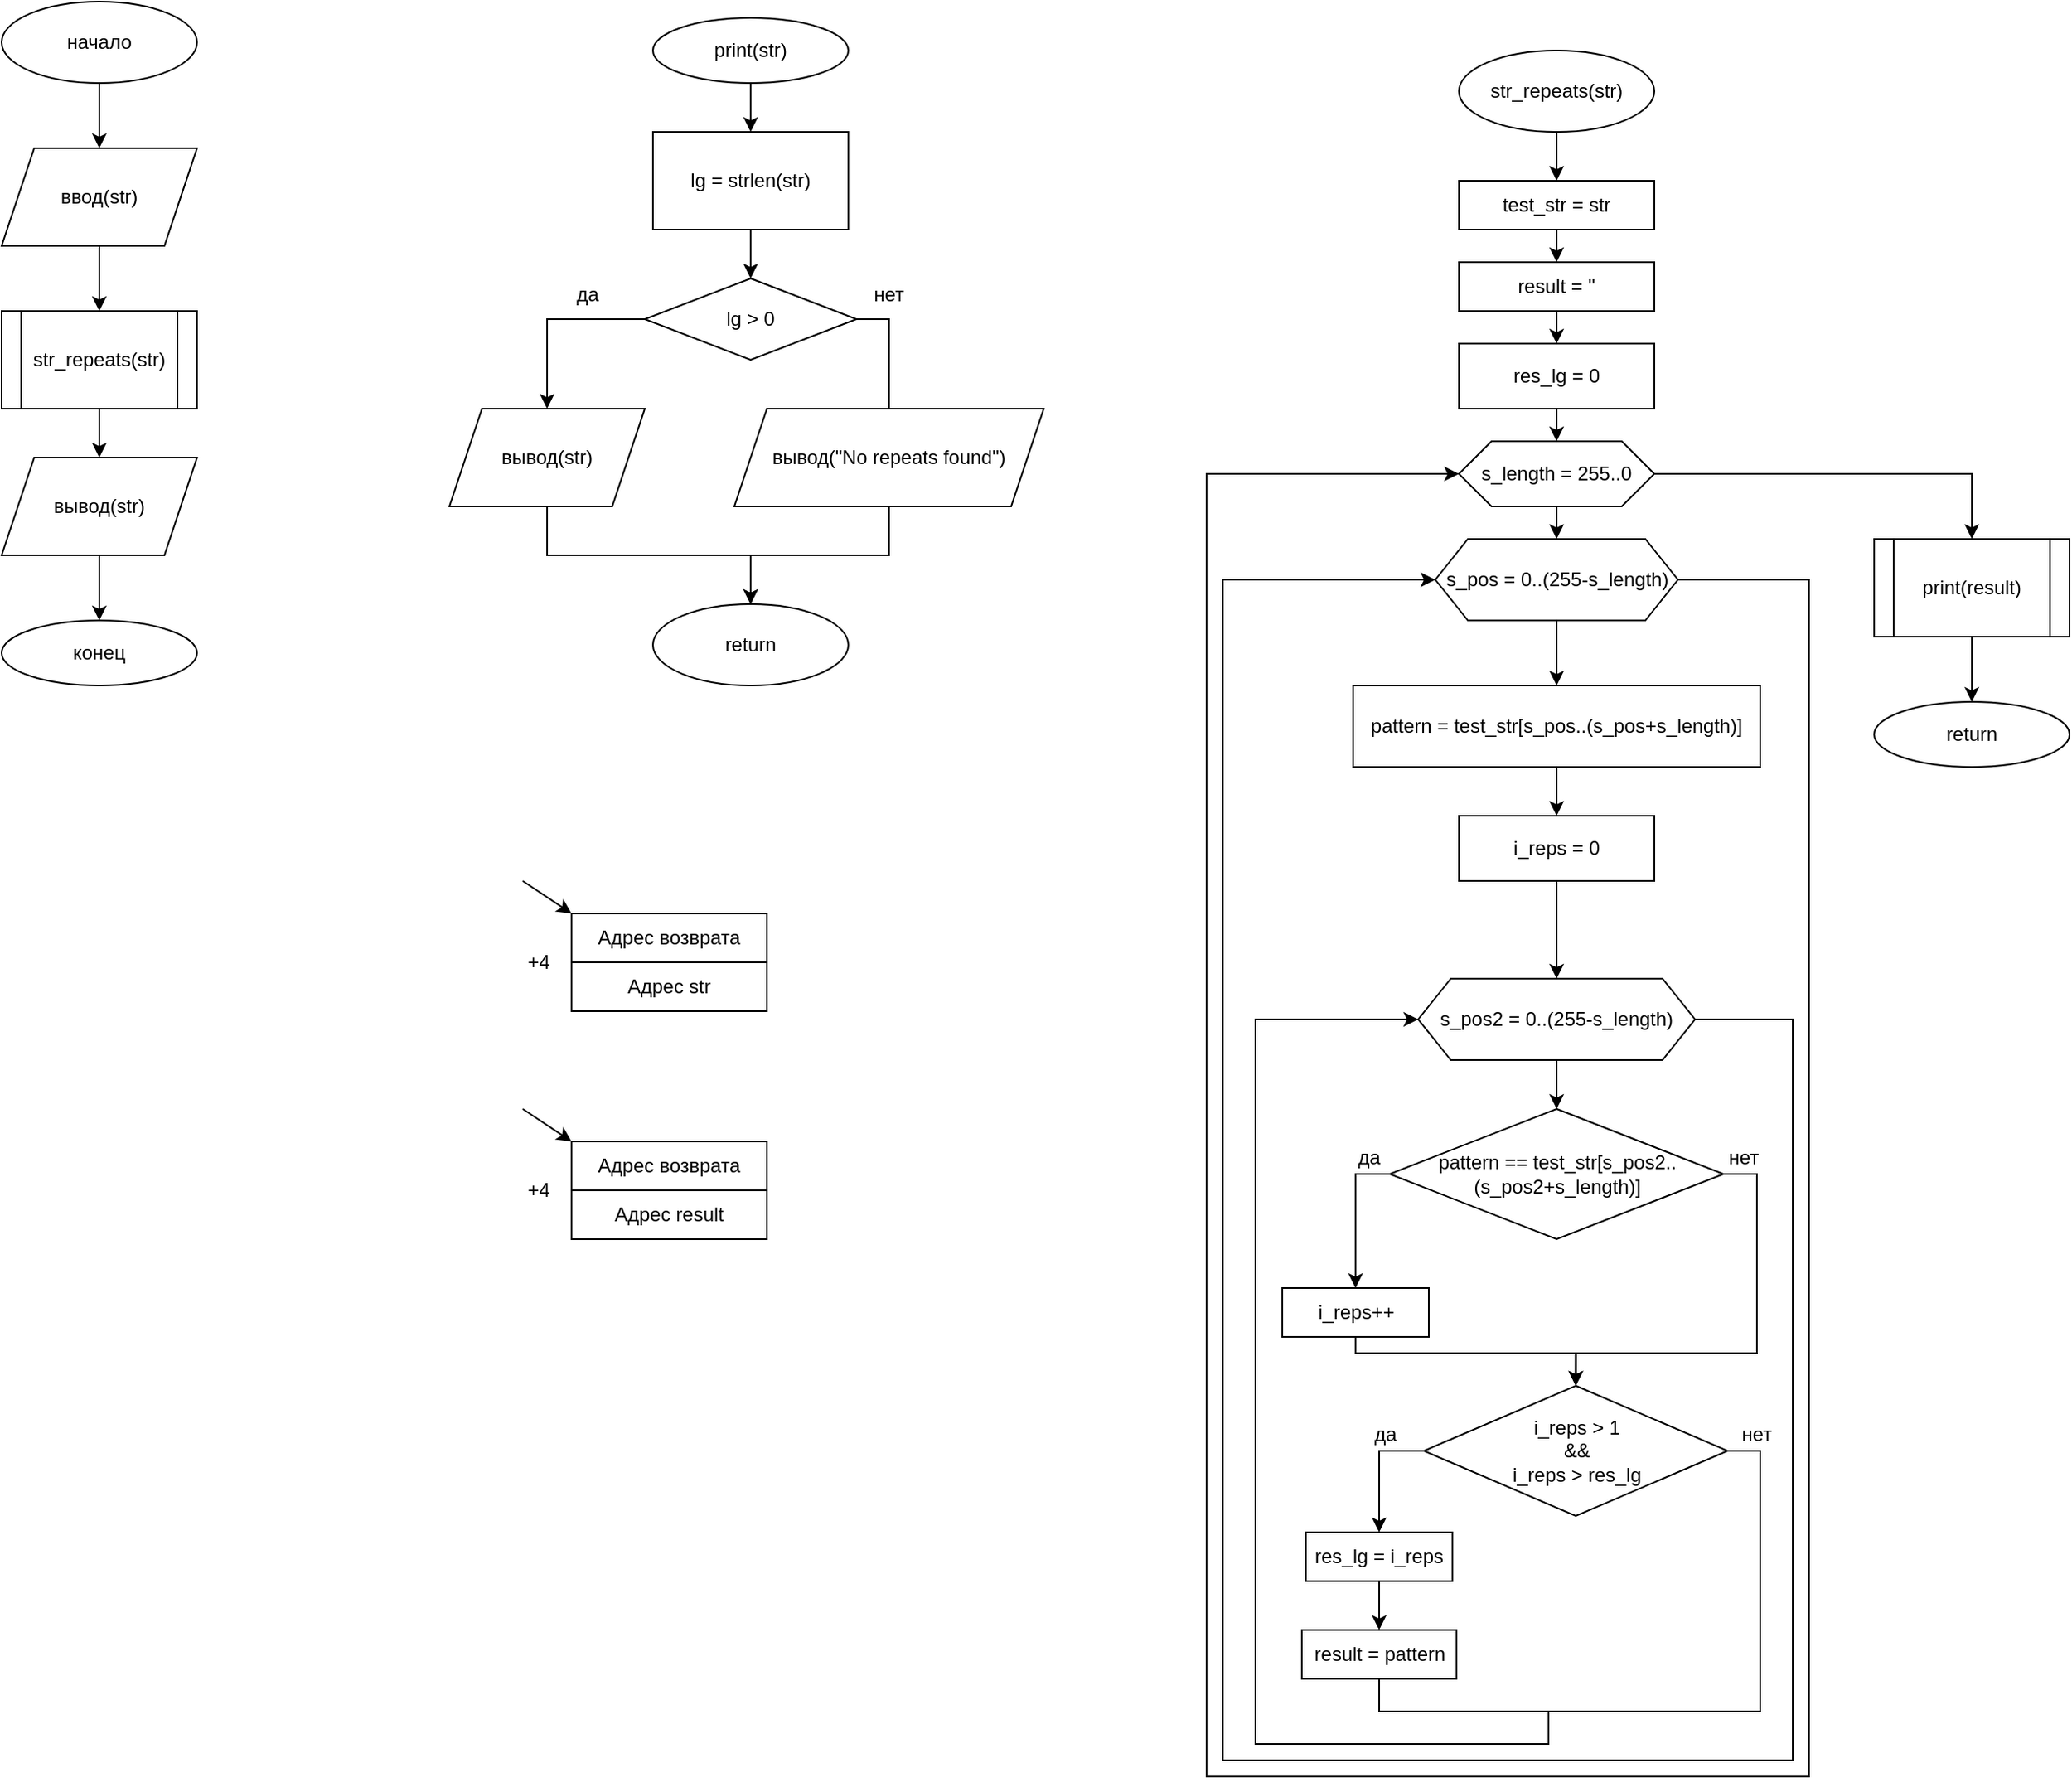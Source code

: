 <mxfile version="13.9.9" type="device"><diagram id="LLYomPkeffjXpyEoVkNJ" name="Страница 1"><mxGraphModel dx="1086" dy="806" grid="1" gridSize="10" guides="1" tooltips="1" connect="1" arrows="1" fold="1" page="1" pageScale="1" pageWidth="827" pageHeight="1169" math="0" shadow="0"><root><mxCell id="0"/><mxCell id="1" parent="0"/><mxCell id="4hkCR8RQhVA53yh1MCOe-7" style="edgeStyle=orthogonalEdgeStyle;rounded=0;orthogonalLoop=1;jettySize=auto;html=1;exitX=0.5;exitY=1;exitDx=0;exitDy=0;entryX=0.5;entryY=0;entryDx=0;entryDy=0;" parent="1" source="4hkCR8RQhVA53yh1MCOe-2" target="4hkCR8RQhVA53yh1MCOe-3" edge="1"><mxGeometry relative="1" as="geometry"/></mxCell><mxCell id="4hkCR8RQhVA53yh1MCOe-2" value="начало" style="ellipse;whiteSpace=wrap;html=1;" parent="1" vertex="1"><mxGeometry x="350" y="70" width="120" height="50" as="geometry"/></mxCell><mxCell id="4hkCR8RQhVA53yh1MCOe-8" style="edgeStyle=orthogonalEdgeStyle;rounded=0;orthogonalLoop=1;jettySize=auto;html=1;exitX=0.5;exitY=1;exitDx=0;exitDy=0;entryX=0.5;entryY=0;entryDx=0;entryDy=0;" parent="1" source="4hkCR8RQhVA53yh1MCOe-3" target="4hkCR8RQhVA53yh1MCOe-4" edge="1"><mxGeometry relative="1" as="geometry"><mxPoint x="250" y="290" as="targetPoint"/></mxGeometry></mxCell><mxCell id="4hkCR8RQhVA53yh1MCOe-3" value="ввод(str)" style="shape=parallelogram;perimeter=parallelogramPerimeter;whiteSpace=wrap;html=1;fixedSize=1;" parent="1" vertex="1"><mxGeometry x="350" y="160" width="120" height="60" as="geometry"/></mxCell><mxCell id="4hkCR8RQhVA53yh1MCOe-9" style="edgeStyle=orthogonalEdgeStyle;rounded=0;orthogonalLoop=1;jettySize=auto;html=1;exitX=0.5;exitY=1;exitDx=0;exitDy=0;entryX=0.5;entryY=0;entryDx=0;entryDy=0;" parent="1" source="4hkCR8RQhVA53yh1MCOe-4" target="4hkCR8RQhVA53yh1MCOe-5" edge="1"><mxGeometry relative="1" as="geometry"/></mxCell><mxCell id="4hkCR8RQhVA53yh1MCOe-4" value="str_repeats(str)" style="shape=process;whiteSpace=wrap;html=1;backgroundOutline=1;" parent="1" vertex="1"><mxGeometry x="350" y="260" width="120" height="60" as="geometry"/></mxCell><mxCell id="4hkCR8RQhVA53yh1MCOe-10" style="edgeStyle=orthogonalEdgeStyle;rounded=0;orthogonalLoop=1;jettySize=auto;html=1;exitX=0.5;exitY=1;exitDx=0;exitDy=0;entryX=0.5;entryY=0;entryDx=0;entryDy=0;" parent="1" source="4hkCR8RQhVA53yh1MCOe-5" target="4hkCR8RQhVA53yh1MCOe-6" edge="1"><mxGeometry relative="1" as="geometry"/></mxCell><mxCell id="4hkCR8RQhVA53yh1MCOe-5" value="вывод(str)" style="shape=parallelogram;perimeter=parallelogramPerimeter;whiteSpace=wrap;html=1;fixedSize=1;" parent="1" vertex="1"><mxGeometry x="350" y="350" width="120" height="60" as="geometry"/></mxCell><mxCell id="4hkCR8RQhVA53yh1MCOe-6" value="конец" style="ellipse;whiteSpace=wrap;html=1;" parent="1" vertex="1"><mxGeometry x="350" y="450" width="120" height="40" as="geometry"/></mxCell><mxCell id="4hkCR8RQhVA53yh1MCOe-24" style="edgeStyle=orthogonalEdgeStyle;rounded=0;orthogonalLoop=1;jettySize=auto;html=1;exitX=0.5;exitY=1;exitDx=0;exitDy=0;entryX=0.5;entryY=0;entryDx=0;entryDy=0;endArrow=classic;endFill=1;" parent="1" source="4hkCR8RQhVA53yh1MCOe-11" target="4hkCR8RQhVA53yh1MCOe-12" edge="1"><mxGeometry relative="1" as="geometry"/></mxCell><mxCell id="4hkCR8RQhVA53yh1MCOe-11" value="print(str)" style="ellipse;whiteSpace=wrap;html=1;" parent="1" vertex="1"><mxGeometry x="750" y="80" width="120" height="40" as="geometry"/></mxCell><mxCell id="4hkCR8RQhVA53yh1MCOe-23" style="edgeStyle=orthogonalEdgeStyle;rounded=0;orthogonalLoop=1;jettySize=auto;html=1;exitX=0.5;exitY=1;exitDx=0;exitDy=0;entryX=0.5;entryY=0;entryDx=0;entryDy=0;endArrow=classic;endFill=1;" parent="1" source="4hkCR8RQhVA53yh1MCOe-12" target="4hkCR8RQhVA53yh1MCOe-13" edge="1"><mxGeometry relative="1" as="geometry"/></mxCell><mxCell id="4hkCR8RQhVA53yh1MCOe-12" value="lg = strlen(str)" style="rounded=0;whiteSpace=wrap;html=1;" parent="1" vertex="1"><mxGeometry x="750" y="150" width="120" height="60" as="geometry"/></mxCell><mxCell id="4hkCR8RQhVA53yh1MCOe-21" style="edgeStyle=orthogonalEdgeStyle;rounded=0;orthogonalLoop=1;jettySize=auto;html=1;exitX=0;exitY=0.5;exitDx=0;exitDy=0;entryX=0.5;entryY=0;entryDx=0;entryDy=0;" parent="1" source="4hkCR8RQhVA53yh1MCOe-13" target="4hkCR8RQhVA53yh1MCOe-16" edge="1"><mxGeometry relative="1" as="geometry"/></mxCell><mxCell id="4hkCR8RQhVA53yh1MCOe-22" style="edgeStyle=orthogonalEdgeStyle;rounded=0;orthogonalLoop=1;jettySize=auto;html=1;exitX=1;exitY=0.5;exitDx=0;exitDy=0;entryX=0.5;entryY=0;entryDx=0;entryDy=0;endArrow=none;endFill=0;" parent="1" source="4hkCR8RQhVA53yh1MCOe-13" target="4hkCR8RQhVA53yh1MCOe-17" edge="1"><mxGeometry relative="1" as="geometry"/></mxCell><mxCell id="4hkCR8RQhVA53yh1MCOe-13" value="lg &amp;gt; 0" style="rhombus;whiteSpace=wrap;html=1;" parent="1" vertex="1"><mxGeometry x="745" y="240" width="130" height="50" as="geometry"/></mxCell><mxCell id="4hkCR8RQhVA53yh1MCOe-19" style="edgeStyle=orthogonalEdgeStyle;rounded=0;orthogonalLoop=1;jettySize=auto;html=1;exitX=0.5;exitY=1;exitDx=0;exitDy=0;entryX=0.5;entryY=0;entryDx=0;entryDy=0;" parent="1" source="4hkCR8RQhVA53yh1MCOe-16" target="4hkCR8RQhVA53yh1MCOe-18" edge="1"><mxGeometry relative="1" as="geometry"/></mxCell><mxCell id="4hkCR8RQhVA53yh1MCOe-16" value="вывод(str)" style="shape=parallelogram;perimeter=parallelogramPerimeter;whiteSpace=wrap;html=1;fixedSize=1;" parent="1" vertex="1"><mxGeometry x="625" y="320" width="120" height="60" as="geometry"/></mxCell><mxCell id="4hkCR8RQhVA53yh1MCOe-20" style="edgeStyle=orthogonalEdgeStyle;rounded=0;orthogonalLoop=1;jettySize=auto;html=1;exitX=0.5;exitY=1;exitDx=0;exitDy=0;entryX=0.5;entryY=0;entryDx=0;entryDy=0;" parent="1" source="4hkCR8RQhVA53yh1MCOe-17" target="4hkCR8RQhVA53yh1MCOe-18" edge="1"><mxGeometry relative="1" as="geometry"/></mxCell><mxCell id="4hkCR8RQhVA53yh1MCOe-17" value="вывод(&quot;No repeats found&quot;)" style="shape=parallelogram;perimeter=parallelogramPerimeter;whiteSpace=wrap;html=1;fixedSize=1;" parent="1" vertex="1"><mxGeometry x="800" y="320" width="190" height="60" as="geometry"/></mxCell><mxCell id="4hkCR8RQhVA53yh1MCOe-18" value="return" style="ellipse;whiteSpace=wrap;html=1;" parent="1" vertex="1"><mxGeometry x="750" y="440" width="120" height="50" as="geometry"/></mxCell><mxCell id="4hkCR8RQhVA53yh1MCOe-42" style="edgeStyle=orthogonalEdgeStyle;rounded=0;orthogonalLoop=1;jettySize=auto;html=1;exitX=0.5;exitY=1;exitDx=0;exitDy=0;entryX=0.5;entryY=0;entryDx=0;entryDy=0;endArrow=classic;endFill=1;" parent="1" source="4hkCR8RQhVA53yh1MCOe-25" target="4hkCR8RQhVA53yh1MCOe-26" edge="1"><mxGeometry relative="1" as="geometry"/></mxCell><mxCell id="4hkCR8RQhVA53yh1MCOe-25" value="str_repeats(str)" style="ellipse;whiteSpace=wrap;html=1;" parent="1" vertex="1"><mxGeometry x="1245" y="100" width="120" height="50" as="geometry"/></mxCell><mxCell id="4hkCR8RQhVA53yh1MCOe-43" style="edgeStyle=orthogonalEdgeStyle;rounded=0;orthogonalLoop=1;jettySize=auto;html=1;exitX=0.5;exitY=1;exitDx=0;exitDy=0;entryX=0.5;entryY=0;entryDx=0;entryDy=0;endArrow=classic;endFill=1;" parent="1" source="4hkCR8RQhVA53yh1MCOe-26" target="4hkCR8RQhVA53yh1MCOe-28" edge="1"><mxGeometry relative="1" as="geometry"/></mxCell><mxCell id="4hkCR8RQhVA53yh1MCOe-26" value="test_str = str" style="rounded=0;whiteSpace=wrap;html=1;" parent="1" vertex="1"><mxGeometry x="1245" y="180" width="120" height="30" as="geometry"/></mxCell><mxCell id="4hkCR8RQhVA53yh1MCOe-46" style="edgeStyle=orthogonalEdgeStyle;rounded=0;orthogonalLoop=1;jettySize=auto;html=1;exitX=0.5;exitY=1;exitDx=0;exitDy=0;entryX=0.5;entryY=0;entryDx=0;entryDy=0;endArrow=classic;endFill=1;" parent="1" source="4hkCR8RQhVA53yh1MCOe-27" target="4hkCR8RQhVA53yh1MCOe-29" edge="1"><mxGeometry relative="1" as="geometry"/></mxCell><mxCell id="SY76mqsiWrDeb7VIBqsH-17" style="edgeStyle=orthogonalEdgeStyle;rounded=0;orthogonalLoop=1;jettySize=auto;html=1;exitX=1;exitY=0.5;exitDx=0;exitDy=0;endArrow=classic;endFill=1;" edge="1" parent="1" source="4hkCR8RQhVA53yh1MCOe-27" target="SY76mqsiWrDeb7VIBqsH-18"><mxGeometry relative="1" as="geometry"><mxPoint x="1560" y="410" as="targetPoint"/></mxGeometry></mxCell><mxCell id="4hkCR8RQhVA53yh1MCOe-27" value="s_length = 255..0" style="shape=hexagon;perimeter=hexagonPerimeter2;whiteSpace=wrap;html=1;fixedSize=1;" parent="1" vertex="1"><mxGeometry x="1245" y="340" width="120" height="40" as="geometry"/></mxCell><mxCell id="4hkCR8RQhVA53yh1MCOe-44" style="edgeStyle=orthogonalEdgeStyle;rounded=0;orthogonalLoop=1;jettySize=auto;html=1;exitX=0.5;exitY=1;exitDx=0;exitDy=0;entryX=0.5;entryY=0;entryDx=0;entryDy=0;endArrow=classic;endFill=1;" parent="1" source="4hkCR8RQhVA53yh1MCOe-28" target="4hkCR8RQhVA53yh1MCOe-40" edge="1"><mxGeometry relative="1" as="geometry"/></mxCell><mxCell id="4hkCR8RQhVA53yh1MCOe-28" value="result = ''" style="rounded=0;whiteSpace=wrap;html=1;" parent="1" vertex="1"><mxGeometry x="1245" y="230" width="120" height="30" as="geometry"/></mxCell><mxCell id="4hkCR8RQhVA53yh1MCOe-47" style="edgeStyle=orthogonalEdgeStyle;rounded=0;orthogonalLoop=1;jettySize=auto;html=1;exitX=0.5;exitY=1;exitDx=0;exitDy=0;entryX=0.5;entryY=0;entryDx=0;entryDy=0;endArrow=classic;endFill=1;" parent="1" source="4hkCR8RQhVA53yh1MCOe-29" target="4hkCR8RQhVA53yh1MCOe-33" edge="1"><mxGeometry relative="1" as="geometry"/></mxCell><mxCell id="SY76mqsiWrDeb7VIBqsH-16" style="edgeStyle=orthogonalEdgeStyle;rounded=0;orthogonalLoop=1;jettySize=auto;html=1;exitX=1;exitY=0.5;exitDx=0;exitDy=0;entryX=0;entryY=0.5;entryDx=0;entryDy=0;endArrow=classic;endFill=1;" edge="1" parent="1" source="4hkCR8RQhVA53yh1MCOe-29" target="4hkCR8RQhVA53yh1MCOe-27"><mxGeometry relative="1" as="geometry"><Array as="points"><mxPoint x="1460" y="425"/><mxPoint x="1460" y="1160"/><mxPoint x="1090" y="1160"/><mxPoint x="1090" y="360"/></Array></mxGeometry></mxCell><mxCell id="4hkCR8RQhVA53yh1MCOe-29" value="s_pos = 0..(255-s_length)" style="shape=hexagon;perimeter=hexagonPerimeter2;whiteSpace=wrap;html=1;fixedSize=1;" parent="1" vertex="1"><mxGeometry x="1230.5" y="400" width="149" height="50" as="geometry"/></mxCell><mxCell id="4hkCR8RQhVA53yh1MCOe-30" value="да" style="text;html=1;strokeColor=none;fillColor=none;align=center;verticalAlign=middle;whiteSpace=wrap;rounded=0;" parent="1" vertex="1"><mxGeometry x="690" y="240" width="40" height="20" as="geometry"/></mxCell><mxCell id="4hkCR8RQhVA53yh1MCOe-32" value="нет" style="text;html=1;strokeColor=none;fillColor=none;align=center;verticalAlign=middle;whiteSpace=wrap;rounded=0;" parent="1" vertex="1"><mxGeometry x="875" y="240" width="40" height="20" as="geometry"/></mxCell><mxCell id="SY76mqsiWrDeb7VIBqsH-1" style="edgeStyle=orthogonalEdgeStyle;rounded=0;orthogonalLoop=1;jettySize=auto;html=1;exitX=0.5;exitY=1;exitDx=0;exitDy=0;entryX=0.5;entryY=0;entryDx=0;entryDy=0;" edge="1" parent="1" source="4hkCR8RQhVA53yh1MCOe-33" target="4hkCR8RQhVA53yh1MCOe-34"><mxGeometry relative="1" as="geometry"/></mxCell><mxCell id="4hkCR8RQhVA53yh1MCOe-33" value="pattern&amp;nbsp;= test_str[s_pos..(s_pos+s_length)]" style="rounded=0;whiteSpace=wrap;html=1;" parent="1" vertex="1"><mxGeometry x="1180" y="490" width="250" height="50" as="geometry"/></mxCell><mxCell id="SY76mqsiWrDeb7VIBqsH-2" style="edgeStyle=orthogonalEdgeStyle;rounded=0;orthogonalLoop=1;jettySize=auto;html=1;exitX=0.5;exitY=1;exitDx=0;exitDy=0;entryX=0.5;entryY=0;entryDx=0;entryDy=0;" edge="1" parent="1" source="4hkCR8RQhVA53yh1MCOe-34" target="4hkCR8RQhVA53yh1MCOe-35"><mxGeometry relative="1" as="geometry"/></mxCell><mxCell id="4hkCR8RQhVA53yh1MCOe-34" value="i_reps = 0" style="rounded=0;whiteSpace=wrap;html=1;" parent="1" vertex="1"><mxGeometry x="1245" y="570" width="120" height="40" as="geometry"/></mxCell><mxCell id="SY76mqsiWrDeb7VIBqsH-3" style="edgeStyle=orthogonalEdgeStyle;rounded=0;orthogonalLoop=1;jettySize=auto;html=1;exitX=0.5;exitY=1;exitDx=0;exitDy=0;entryX=0.5;entryY=0;entryDx=0;entryDy=0;" edge="1" parent="1" source="4hkCR8RQhVA53yh1MCOe-35" target="4hkCR8RQhVA53yh1MCOe-36"><mxGeometry relative="1" as="geometry"/></mxCell><mxCell id="SY76mqsiWrDeb7VIBqsH-13" style="edgeStyle=orthogonalEdgeStyle;rounded=0;orthogonalLoop=1;jettySize=auto;html=1;exitX=1;exitY=0.5;exitDx=0;exitDy=0;entryX=0;entryY=0.5;entryDx=0;entryDy=0;endArrow=classic;endFill=1;" edge="1" parent="1" source="4hkCR8RQhVA53yh1MCOe-35" target="4hkCR8RQhVA53yh1MCOe-29"><mxGeometry relative="1" as="geometry"><Array as="points"><mxPoint x="1450" y="695"/><mxPoint x="1450" y="1150"/><mxPoint x="1100" y="1150"/><mxPoint x="1100" y="425"/></Array></mxGeometry></mxCell><mxCell id="4hkCR8RQhVA53yh1MCOe-35" value="s_pos2 = 0..(255-s_length)" style="shape=hexagon;perimeter=hexagonPerimeter2;whiteSpace=wrap;html=1;fixedSize=1;" parent="1" vertex="1"><mxGeometry x="1220" y="670" width="170" height="50" as="geometry"/></mxCell><mxCell id="SY76mqsiWrDeb7VIBqsH-4" style="edgeStyle=orthogonalEdgeStyle;rounded=0;orthogonalLoop=1;jettySize=auto;html=1;exitX=0;exitY=0.5;exitDx=0;exitDy=0;entryX=0.5;entryY=0;entryDx=0;entryDy=0;" edge="1" parent="1" source="4hkCR8RQhVA53yh1MCOe-36" target="4hkCR8RQhVA53yh1MCOe-37"><mxGeometry relative="1" as="geometry"/></mxCell><mxCell id="SY76mqsiWrDeb7VIBqsH-5" style="edgeStyle=orthogonalEdgeStyle;rounded=0;orthogonalLoop=1;jettySize=auto;html=1;exitX=1;exitY=0.5;exitDx=0;exitDy=0;entryX=0.5;entryY=0;entryDx=0;entryDy=0;" edge="1" parent="1" source="4hkCR8RQhVA53yh1MCOe-36" target="4hkCR8RQhVA53yh1MCOe-38"><mxGeometry relative="1" as="geometry"><Array as="points"><mxPoint x="1428" y="790"/><mxPoint x="1428" y="900"/><mxPoint x="1317" y="900"/></Array></mxGeometry></mxCell><mxCell id="4hkCR8RQhVA53yh1MCOe-36" value="&lt;span&gt;pattern&amp;nbsp;== test_str[s_pos2..(s_pos2+s_length)]&lt;/span&gt;" style="rhombus;whiteSpace=wrap;html=1;" parent="1" vertex="1"><mxGeometry x="1202.5" y="750" width="205" height="80" as="geometry"/></mxCell><mxCell id="SY76mqsiWrDeb7VIBqsH-6" style="edgeStyle=orthogonalEdgeStyle;rounded=0;orthogonalLoop=1;jettySize=auto;html=1;exitX=0.5;exitY=1;exitDx=0;exitDy=0;entryX=0.5;entryY=0;entryDx=0;entryDy=0;" edge="1" parent="1" source="4hkCR8RQhVA53yh1MCOe-37" target="4hkCR8RQhVA53yh1MCOe-38"><mxGeometry relative="1" as="geometry"><mxPoint x="1320" y="880" as="targetPoint"/><Array as="points"><mxPoint x="1182" y="900"/><mxPoint x="1317" y="900"/></Array></mxGeometry></mxCell><mxCell id="4hkCR8RQhVA53yh1MCOe-37" value="i_reps++" style="rounded=0;whiteSpace=wrap;html=1;" parent="1" vertex="1"><mxGeometry x="1136.5" y="860" width="90" height="30" as="geometry"/></mxCell><mxCell id="SY76mqsiWrDeb7VIBqsH-7" style="edgeStyle=orthogonalEdgeStyle;rounded=0;orthogonalLoop=1;jettySize=auto;html=1;exitX=0;exitY=0.5;exitDx=0;exitDy=0;entryX=0.5;entryY=0;entryDx=0;entryDy=0;" edge="1" parent="1" source="4hkCR8RQhVA53yh1MCOe-38" target="4hkCR8RQhVA53yh1MCOe-39"><mxGeometry relative="1" as="geometry"/></mxCell><mxCell id="SY76mqsiWrDeb7VIBqsH-11" style="edgeStyle=orthogonalEdgeStyle;rounded=0;orthogonalLoop=1;jettySize=auto;html=1;exitX=1;exitY=0.5;exitDx=0;exitDy=0;endArrow=none;endFill=0;" edge="1" parent="1" source="4hkCR8RQhVA53yh1MCOe-38"><mxGeometry relative="1" as="geometry"><mxPoint x="1300" y="1130" as="targetPoint"/><Array as="points"><mxPoint x="1430" y="960"/><mxPoint x="1430" y="1120"/><mxPoint x="1300" y="1120"/></Array></mxGeometry></mxCell><mxCell id="4hkCR8RQhVA53yh1MCOe-38" value="i_reps &amp;gt; 1 &lt;br&gt;&amp;amp;&amp;amp; &lt;br&gt;i_reps &amp;gt; res_lg" style="rhombus;whiteSpace=wrap;html=1;" parent="1" vertex="1"><mxGeometry x="1223.5" y="920" width="186.5" height="80" as="geometry"/></mxCell><mxCell id="SY76mqsiWrDeb7VIBqsH-12" style="edgeStyle=orthogonalEdgeStyle;rounded=0;orthogonalLoop=1;jettySize=auto;html=1;exitX=0.5;exitY=1;exitDx=0;exitDy=0;entryX=0.5;entryY=0;entryDx=0;entryDy=0;endArrow=classic;endFill=1;" edge="1" parent="1" source="4hkCR8RQhVA53yh1MCOe-39" target="4hkCR8RQhVA53yh1MCOe-41"><mxGeometry relative="1" as="geometry"/></mxCell><mxCell id="4hkCR8RQhVA53yh1MCOe-39" value="res_lg = i_reps" style="rounded=0;whiteSpace=wrap;html=1;" parent="1" vertex="1"><mxGeometry x="1151" y="1010" width="90" height="30" as="geometry"/></mxCell><mxCell id="4hkCR8RQhVA53yh1MCOe-45" style="edgeStyle=orthogonalEdgeStyle;rounded=0;orthogonalLoop=1;jettySize=auto;html=1;exitX=0.5;exitY=1;exitDx=0;exitDy=0;entryX=0.5;entryY=0;entryDx=0;entryDy=0;endArrow=classic;endFill=1;" parent="1" source="4hkCR8RQhVA53yh1MCOe-40" target="4hkCR8RQhVA53yh1MCOe-27" edge="1"><mxGeometry relative="1" as="geometry"/></mxCell><mxCell id="4hkCR8RQhVA53yh1MCOe-40" value="res_lg = 0" style="rounded=0;whiteSpace=wrap;html=1;" parent="1" vertex="1"><mxGeometry x="1245" y="280" width="120" height="40" as="geometry"/></mxCell><mxCell id="SY76mqsiWrDeb7VIBqsH-10" style="edgeStyle=orthogonalEdgeStyle;rounded=0;orthogonalLoop=1;jettySize=auto;html=1;exitX=0.5;exitY=1;exitDx=0;exitDy=0;entryX=0;entryY=0.5;entryDx=0;entryDy=0;" edge="1" parent="1" source="4hkCR8RQhVA53yh1MCOe-41" target="4hkCR8RQhVA53yh1MCOe-35"><mxGeometry relative="1" as="geometry"><mxPoint x="1280.0" y="1140" as="targetPoint"/><Array as="points"><mxPoint x="1196" y="1120"/><mxPoint x="1300" y="1120"/><mxPoint x="1300" y="1140"/><mxPoint x="1120" y="1140"/><mxPoint x="1120" y="695"/></Array></mxGeometry></mxCell><mxCell id="4hkCR8RQhVA53yh1MCOe-41" value="result = pattern" style="rounded=0;whiteSpace=wrap;html=1;" parent="1" vertex="1"><mxGeometry x="1148.5" y="1070" width="95" height="30" as="geometry"/></mxCell><mxCell id="SY76mqsiWrDeb7VIBqsH-20" style="edgeStyle=orthogonalEdgeStyle;rounded=0;orthogonalLoop=1;jettySize=auto;html=1;exitX=0.5;exitY=1;exitDx=0;exitDy=0;entryX=0.5;entryY=0;entryDx=0;entryDy=0;endArrow=classic;endFill=1;" edge="1" parent="1" source="SY76mqsiWrDeb7VIBqsH-18" target="SY76mqsiWrDeb7VIBqsH-19"><mxGeometry relative="1" as="geometry"/></mxCell><mxCell id="SY76mqsiWrDeb7VIBqsH-18" value="print(result)" style="shape=process;whiteSpace=wrap;html=1;backgroundOutline=1;" vertex="1" parent="1"><mxGeometry x="1500" y="400" width="120" height="60" as="geometry"/></mxCell><mxCell id="SY76mqsiWrDeb7VIBqsH-19" value="return" style="ellipse;whiteSpace=wrap;html=1;" vertex="1" parent="1"><mxGeometry x="1500" y="500" width="120" height="40" as="geometry"/></mxCell><mxCell id="SY76mqsiWrDeb7VIBqsH-21" value="да" style="text;html=1;strokeColor=none;fillColor=none;align=center;verticalAlign=middle;whiteSpace=wrap;rounded=0;" vertex="1" parent="1"><mxGeometry x="1170" y="770" width="40" height="20" as="geometry"/></mxCell><mxCell id="SY76mqsiWrDeb7VIBqsH-22" value="да" style="text;html=1;strokeColor=none;fillColor=none;align=center;verticalAlign=middle;whiteSpace=wrap;rounded=0;" vertex="1" parent="1"><mxGeometry x="1180" y="940" width="40" height="20" as="geometry"/></mxCell><mxCell id="SY76mqsiWrDeb7VIBqsH-23" value="нет" style="text;html=1;strokeColor=none;fillColor=none;align=center;verticalAlign=middle;whiteSpace=wrap;rounded=0;" vertex="1" parent="1"><mxGeometry x="1400" y="770" width="40" height="20" as="geometry"/></mxCell><mxCell id="SY76mqsiWrDeb7VIBqsH-24" value="нет" style="text;html=1;strokeColor=none;fillColor=none;align=center;verticalAlign=middle;whiteSpace=wrap;rounded=0;" vertex="1" parent="1"><mxGeometry x="1407.5" y="940" width="40" height="20" as="geometry"/></mxCell><mxCell id="SY76mqsiWrDeb7VIBqsH-25" value="Адрес возврата" style="rounded=0;whiteSpace=wrap;html=1;" vertex="1" parent="1"><mxGeometry x="700" y="630" width="120" height="30" as="geometry"/></mxCell><mxCell id="SY76mqsiWrDeb7VIBqsH-29" value="Адрес str" style="rounded=0;whiteSpace=wrap;html=1;" vertex="1" parent="1"><mxGeometry x="700" y="660" width="120" height="30" as="geometry"/></mxCell><mxCell id="SY76mqsiWrDeb7VIBqsH-30" value="" style="endArrow=classic;html=1;entryX=0;entryY=0;entryDx=0;entryDy=0;" edge="1" parent="1" target="SY76mqsiWrDeb7VIBqsH-25"><mxGeometry width="50" height="50" relative="1" as="geometry"><mxPoint x="670" y="610" as="sourcePoint"/><mxPoint x="780" y="630" as="targetPoint"/></mxGeometry></mxCell><mxCell id="SY76mqsiWrDeb7VIBqsH-31" value="+4" style="text;html=1;strokeColor=none;fillColor=none;align=center;verticalAlign=middle;whiteSpace=wrap;rounded=0;" vertex="1" parent="1"><mxGeometry x="660" y="650" width="40" height="20" as="geometry"/></mxCell><mxCell id="SY76mqsiWrDeb7VIBqsH-32" value="Адрес возврата" style="rounded=0;whiteSpace=wrap;html=1;" vertex="1" parent="1"><mxGeometry x="700" y="770" width="120" height="30" as="geometry"/></mxCell><mxCell id="SY76mqsiWrDeb7VIBqsH-33" value="Адрес result" style="rounded=0;whiteSpace=wrap;html=1;" vertex="1" parent="1"><mxGeometry x="700" y="800" width="120" height="30" as="geometry"/></mxCell><mxCell id="SY76mqsiWrDeb7VIBqsH-34" value="" style="endArrow=classic;html=1;entryX=0;entryY=0;entryDx=0;entryDy=0;" edge="1" parent="1" target="SY76mqsiWrDeb7VIBqsH-32"><mxGeometry width="50" height="50" relative="1" as="geometry"><mxPoint x="670" y="750" as="sourcePoint"/><mxPoint x="780" y="770" as="targetPoint"/></mxGeometry></mxCell><mxCell id="SY76mqsiWrDeb7VIBqsH-35" value="+4" style="text;html=1;strokeColor=none;fillColor=none;align=center;verticalAlign=middle;whiteSpace=wrap;rounded=0;" vertex="1" parent="1"><mxGeometry x="660" y="790" width="40" height="20" as="geometry"/></mxCell></root></mxGraphModel></diagram></mxfile>